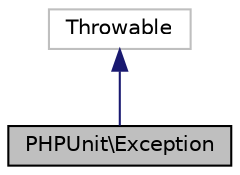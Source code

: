 digraph "PHPUnit\Exception"
{
  edge [fontname="Helvetica",fontsize="10",labelfontname="Helvetica",labelfontsize="10"];
  node [fontname="Helvetica",fontsize="10",shape=record];
  Node45 [label="PHPUnit\\Exception",height=0.2,width=0.4,color="black", fillcolor="grey75", style="filled", fontcolor="black"];
  Node46 -> Node45 [dir="back",color="midnightblue",fontsize="10",style="solid",fontname="Helvetica"];
  Node46 [label="Throwable",height=0.2,width=0.4,color="grey75", fillcolor="white", style="filled"];
}
